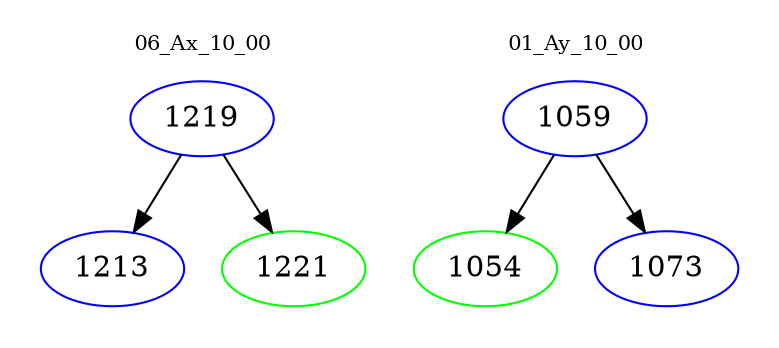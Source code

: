 digraph{
subgraph cluster_0 {
color = white
label = "06_Ax_10_00";
fontsize=10;
T0_1219 [label="1219", color="blue"]
T0_1219 -> T0_1213 [color="black"]
T0_1213 [label="1213", color="blue"]
T0_1219 -> T0_1221 [color="black"]
T0_1221 [label="1221", color="green"]
}
subgraph cluster_1 {
color = white
label = "01_Ay_10_00";
fontsize=10;
T1_1059 [label="1059", color="blue"]
T1_1059 -> T1_1054 [color="black"]
T1_1054 [label="1054", color="green"]
T1_1059 -> T1_1073 [color="black"]
T1_1073 [label="1073", color="blue"]
}
}

